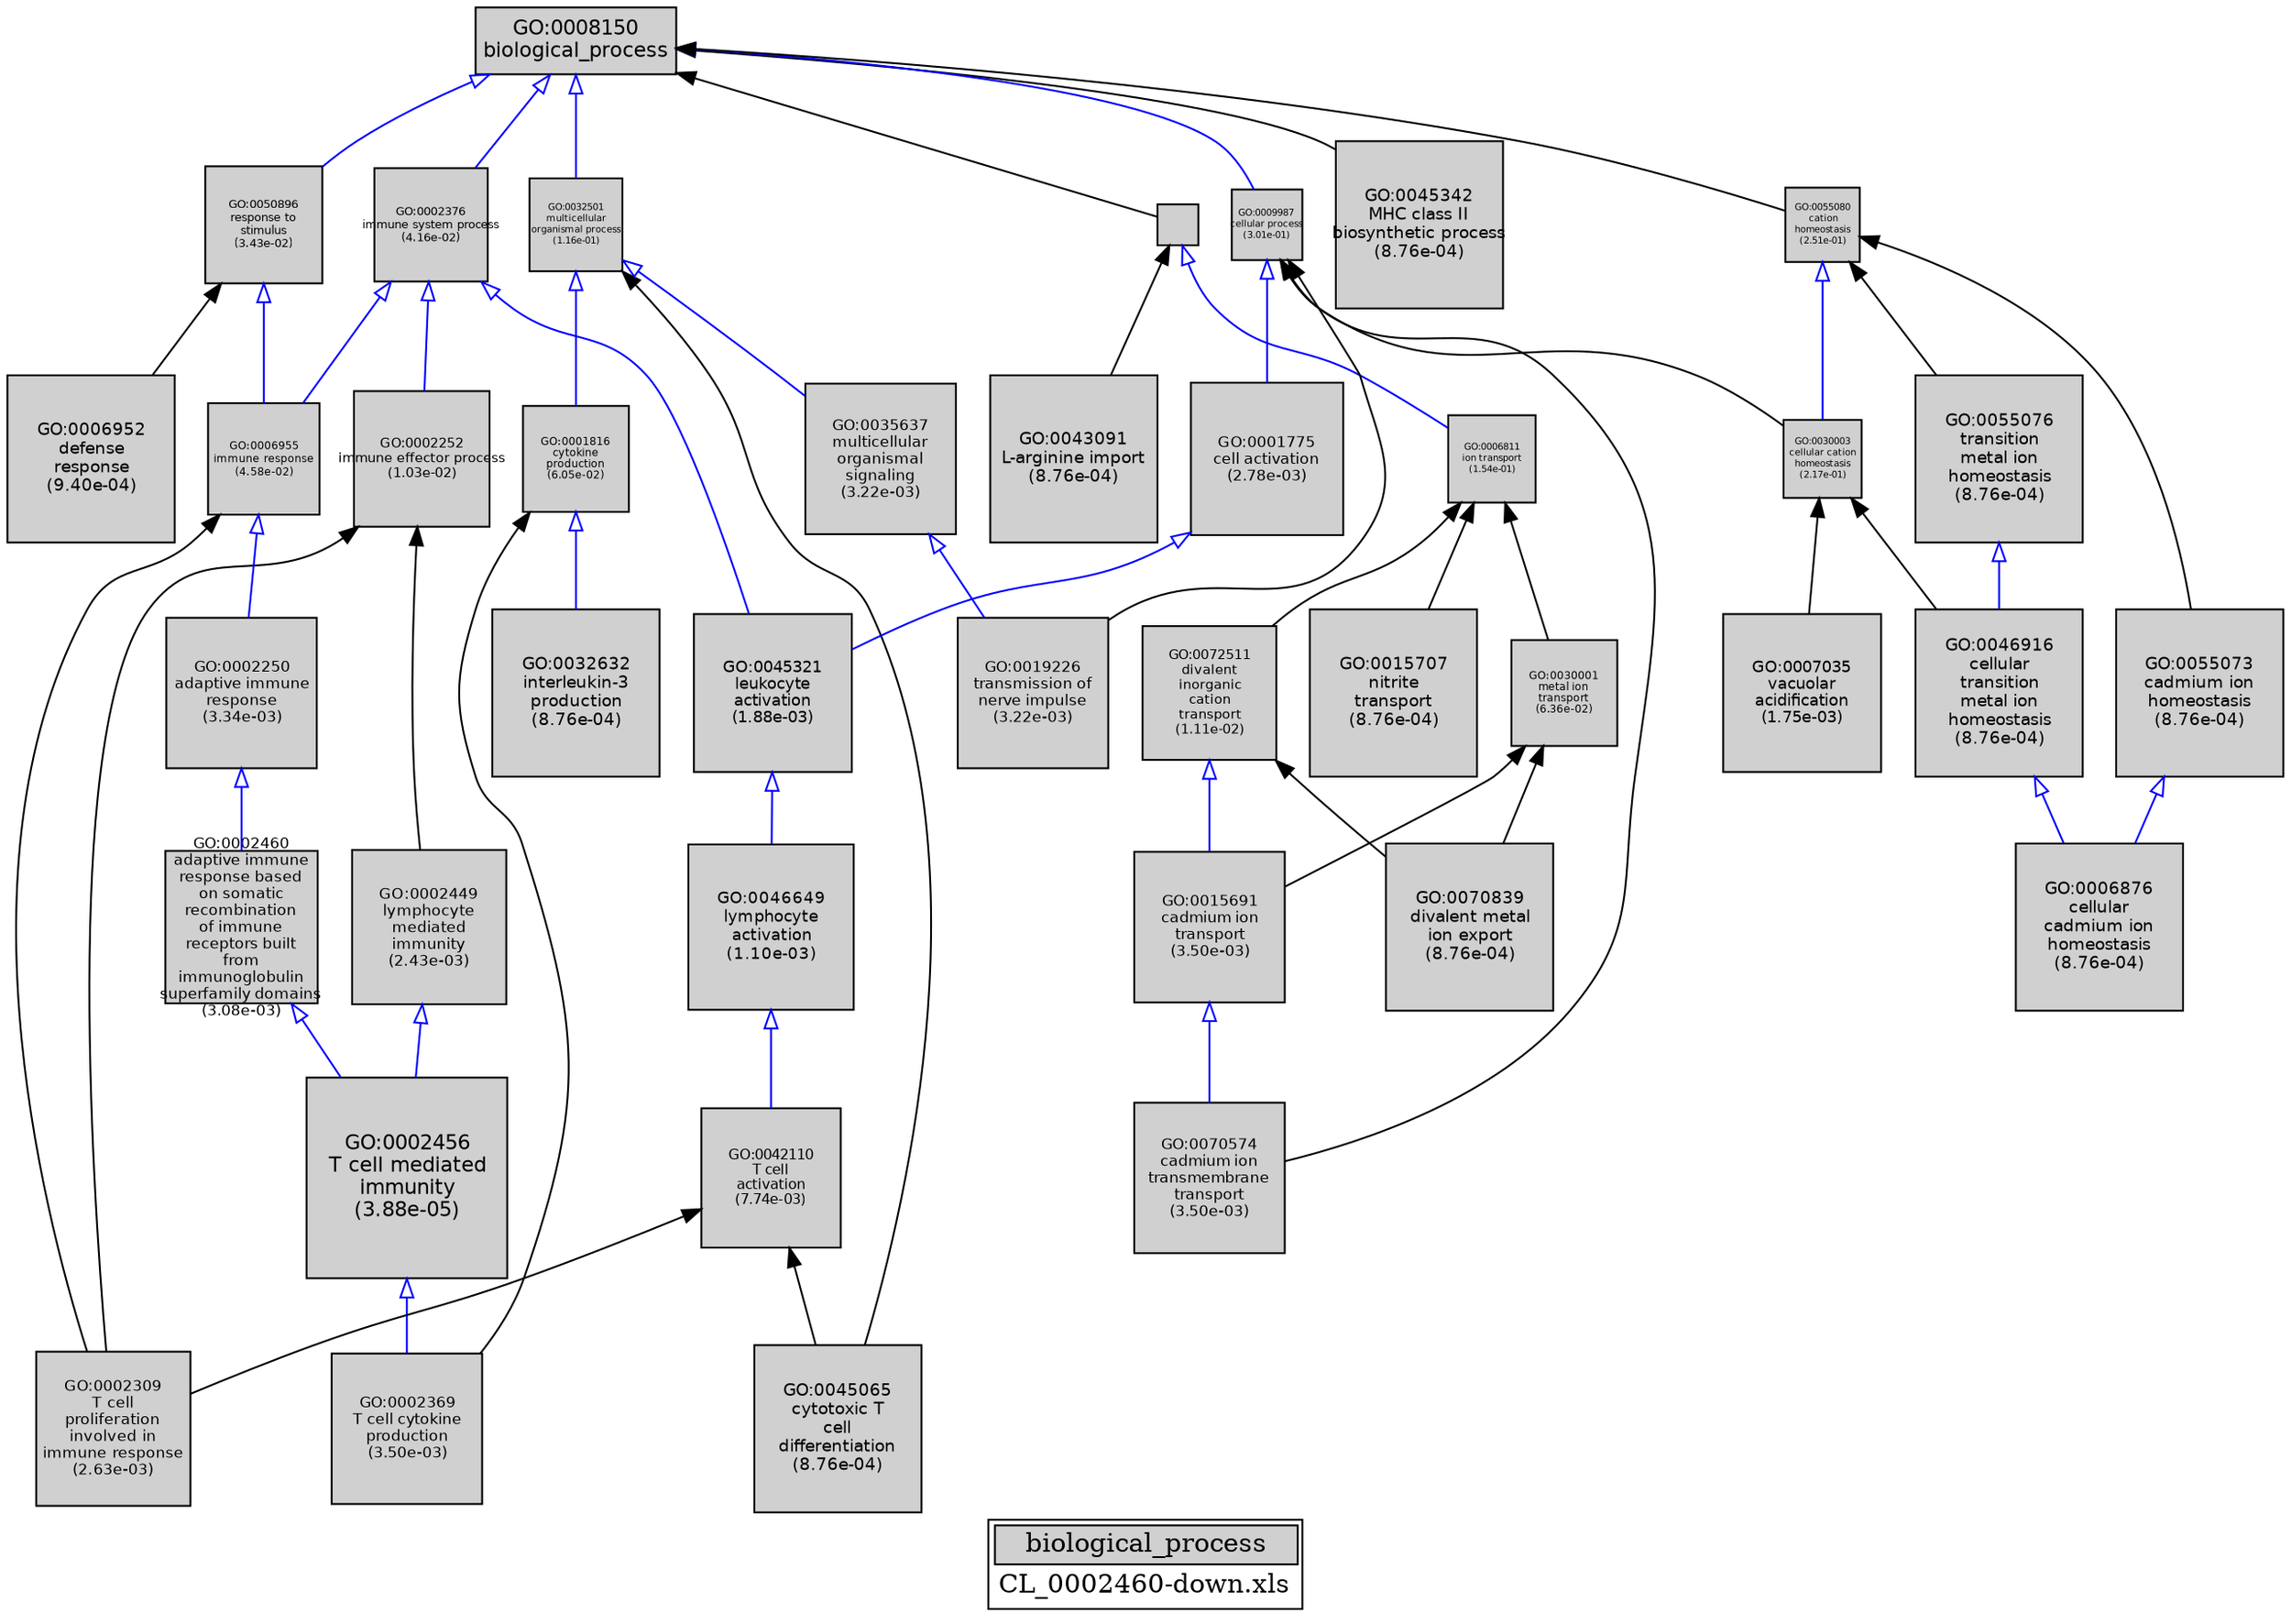 digraph "biological_process" {
graph [ bgcolor = "#FFFFFF", label = <<TABLE COLOR="black" BGCOLOR="white"><TR><TD COLSPAN="2" BGCOLOR="#D0D0D0"><FONT COLOR="black">biological_process</FONT></TD></TR><TR><TD BORDER="0">CL_0002460-down.xls</TD></TR></TABLE>> ];
node [ fontname = "Helvetica" ];

subgraph "nodes" {

node [ style = "filled", fixedsize = "true", width = 1, shape = "box", fontsize = 9, fillcolor = "#D0D0D0", fontcolor = "black", color = "black" ];

"GO:0002369" [ URL = "#GO:0002369", label = <<TABLE BORDER="0"><TR><TD>GO:0002369<BR/>T cell cytokine<BR/>production<BR/>(3.50e-03)</TD></TR></TABLE>>, width = 1.1212073121, shape = "box", fontsize = 8.0726926471, height = 1.1212073121 ];
"GO:0006952" [ URL = "#GO:0006952", label = <<TABLE BORDER="0"><TR><TD>GO:0006952<BR/>defense<BR/>response<BR/>(9.40e-04)</TD></TR></TABLE>>, width = 1.24375275546, shape = "box", fontsize = 8.95501983932, height = 1.24375275546 ];
"GO:0045321" [ URL = "#GO:0045321", label = <<TABLE BORDER="0"><TR><TD>GO:0045321<BR/>leukocyte<BR/>activation<BR/>(1.88e-03)</TD></TR></TABLE>>, width = 1.18069263748, shape = "box", fontsize = 8.50098698986, height = 1.18069263748 ];
"GO:0030001" [ URL = "#GO:0030001", label = <<TABLE BORDER="0"><TR><TD>GO:0030001<BR/>metal ion<BR/>transport<BR/>(6.36e-02)</TD></TR></TABLE>>, width = 0.785791023894, shape = "box", fontsize = 5.65769537203, height = 0.785791023894 ];
"GO:0045065" [ URL = "#GO:0045065", label = <<TABLE BORDER="0"><TR><TD>GO:0045065<BR/>cytotoxic T<BR/>cell<BR/>differentiation<BR/>(8.76e-04)</TD></TR></TABLE>>, width = 1.25002142107, shape = "box", fontsize = 9.00015423169, height = 1.25002142107 ];
"GO:0019226" [ URL = "#GO:0019226", label = <<TABLE BORDER="0"><TR><TD>GO:0019226<BR/>transmission of<BR/>nerve impulse<BR/>(3.22e-03)</TD></TR></TABLE>>, width = 1.12932089198, shape = "box", fontsize = 8.13111042224, height = 1.12932089198 ];
"GO:0043091" [ URL = "#GO:0043091", label = <<TABLE BORDER="0"><TR><TD>GO:0043091<BR/>L-arginine import<BR/>(8.76e-04)</TD></TR></TABLE>>, width = 1.25002142107, shape = "box", fontsize = 9.00015423169, height = 1.25002142107 ];
"GO:0055076" [ URL = "#GO:0055076", label = <<TABLE BORDER="0"><TR><TD>GO:0055076<BR/>transition<BR/>metal ion<BR/>homeostasis<BR/>(8.76e-04)</TD></TR></TABLE>>, width = 1.25002142107, shape = "box", fontsize = 9.00015423169, height = 1.25002142107 ];
"GO:0070574" [ URL = "#GO:0070574", label = <<TABLE BORDER="0"><TR><TD>GO:0070574<BR/>cadmium ion<BR/>transmembrane<BR/>transport<BR/>(3.50e-03)</TD></TR></TABLE>>, width = 1.1212073121, shape = "box", fontsize = 8.0726926471, height = 1.1212073121 ];
"GO:0002456" [ URL = "#GO:0002456", label = <<TABLE BORDER="0"><TR><TD>GO:0002456<BR/>T cell mediated<BR/>immunity<BR/>(3.88e-05)</TD></TR></TABLE>>, width = 1.5, shape = "box", fontsize = 10.8, height = 1.5 ];
"GO:0032501" [ URL = "#GO:0032501", label = <<TABLE BORDER="0"><TR><TD>GO:0032501<BR/>multicellular<BR/>organismal process<BR/>(1.16e-01)</TD></TR></TABLE>>, width = 0.697053154055, shape = "box", fontsize = 5.01878270919, height = 0.697053154055 ];
"GO:0002460" [ URL = "#GO:0002460", label = <<TABLE BORDER="0"><TR><TD>GO:0002460<BR/>adaptive immune<BR/>response based<BR/>on somatic<BR/>recombination<BR/>of immune<BR/>receptors built<BR/>from<BR/>immunoglobulin<BR/>superfamily domains<BR/>(3.08e-03)</TD></TR></TABLE>>, width = 1.13359103027, shape = "box", fontsize = 8.16185541791, height = 1.13359103027 ];
"GO:0006811" [ URL = "#GO:0006811", label = <<TABLE BORDER="0"><TR><TD>GO:0006811<BR/>ion transport<BR/>(1.54e-01)</TD></TR></TABLE>>, width = 0.649831164183, shape = "box", fontsize = 5.0, height = 0.649831164183 ];
"GO:0006810" [ URL = "#GO:0006810", label = "", width = 0.302851871301, shape = "box", height = 0.302851871301 ];
"GO:0015707" [ URL = "#GO:0015707", label = <<TABLE BORDER="0"><TR><TD>GO:0015707<BR/>nitrite<BR/>transport<BR/>(8.76e-04)</TD></TR></TABLE>>, width = 1.25002142107, shape = "box", fontsize = 9.00015423169, height = 1.25002142107 ];
"GO:0002252" [ URL = "#GO:0002252", label = <<TABLE BORDER="0"><TR><TD>GO:0002252<BR/>immune effector process<BR/>(1.03e-02)</TD></TR></TABLE>>, width = 1.00905621259, shape = "box", fontsize = 7.26520473062, height = 1.00905621259 ];
"GO:0035637" [ URL = "#GO:0035637", label = <<TABLE BORDER="0"><TR><TD>GO:0035637<BR/>multicellular<BR/>organismal<BR/>signaling<BR/>(3.22e-03)</TD></TR></TABLE>>, width = 1.12932089198, shape = "box", fontsize = 8.13111042224, height = 1.12932089198 ];
"GO:0070839" [ URL = "#GO:0070839", label = <<TABLE BORDER="0"><TR><TD>GO:0070839<BR/>divalent metal<BR/>ion export<BR/>(8.76e-04)</TD></TR></TABLE>>, width = 1.25002142107, shape = "box", fontsize = 9.00015423169, height = 1.25002142107 ];
"GO:0032632" [ URL = "#GO:0032632", label = <<TABLE BORDER="0"><TR><TD>GO:0032632<BR/>interleukin-3<BR/>production<BR/>(8.76e-04)</TD></TR></TABLE>>, width = 1.25002142107, shape = "box", fontsize = 9.00015423169, height = 1.25002142107 ];
"GO:0055073" [ URL = "#GO:0055073", label = <<TABLE BORDER="0"><TR><TD>GO:0055073<BR/>cadmium ion<BR/>homeostasis<BR/>(8.76e-04)</TD></TR></TABLE>>, width = 1.25002142107, shape = "box", fontsize = 9.00015423169, height = 1.25002142107 ];
"GO:0072511" [ URL = "#GO:0072511", label = <<TABLE BORDER="0"><TR><TD>GO:0072511<BR/>divalent<BR/>inorganic<BR/>cation<BR/>transport<BR/>(1.11e-02)</TD></TR></TABLE>>, width = 1.00099447349, shape = "box", fontsize = 7.20716020916, height = 1.00099447349 ];
"GO:0002250" [ URL = "#GO:0002250", label = <<TABLE BORDER="0"><TR><TD>GO:0002250<BR/>adaptive immune<BR/>response<BR/>(3.34e-03)</TD></TR></TABLE>>, width = 1.12577379214, shape = "box", fontsize = 8.10557130341, height = 1.12577379214 ];
"GO:0001775" [ URL = "#GO:0001775", label = <<TABLE BORDER="0"><TR><TD>GO:0001775<BR/>cell activation<BR/>(2.78e-03)</TD></TR></TABLE>>, width = 1.14366579405, shape = "box", fontsize = 8.23439371716, height = 1.14366579405 ];
"GO:0050896" [ URL = "#GO:0050896", label = <<TABLE BORDER="0"><TR><TD>GO:0050896<BR/>response to<BR/>stimulus<BR/>(3.43e-02)</TD></TR></TABLE>>, width = 0.868128146706, shape = "box", fontsize = 6.25052265628, height = 0.868128146706 ];
"GO:0008150" [ URL = "#GO:0008150", label = <<TABLE BORDER="0"><TR><TD>GO:0008150<BR/>biological_process</TD></TR></TABLE>>, width = 1.5, shape = "box", fontsize = 10.8 ];
"GO:0002449" [ URL = "#GO:0002449", label = <<TABLE BORDER="0"><TR><TD>GO:0002449<BR/>lymphocyte<BR/>mediated<BR/>immunity<BR/>(2.43e-03)</TD></TR></TABLE>>, width = 1.15663576473, shape = "box", fontsize = 8.32777750607, height = 1.15663576473 ];
"GO:0045342" [ URL = "#GO:0045342", label = <<TABLE BORDER="0"><TR><TD>GO:0045342<BR/>MHC class II<BR/>biosynthetic process<BR/>(8.76e-04)</TD></TR></TABLE>>, width = 1.25002142107, shape = "box", fontsize = 9.00015423169, height = 1.25002142107 ];
"GO:0015691" [ URL = "#GO:0015691", label = <<TABLE BORDER="0"><TR><TD>GO:0015691<BR/>cadmium ion<BR/>transport<BR/>(3.50e-03)</TD></TR></TABLE>>, width = 1.1212073121, shape = "box", fontsize = 8.0726926471, height = 1.1212073121 ];
"GO:0009987" [ URL = "#GO:0009987", label = <<TABLE BORDER="0"><TR><TD>GO:0009987<BR/>cellular process<BR/>(3.01e-01)</TD></TR></TABLE>>, width = 0.524449669482, shape = "box", fontsize = 5.0, height = 0.524449669482 ];
"GO:0007035" [ URL = "#GO:0007035", label = <<TABLE BORDER="0"><TR><TD>GO:0007035<BR/>vacuolar<BR/>acidification<BR/>(1.75e-03)</TD></TR></TABLE>>, width = 1.1873437232, shape = "box", fontsize = 8.54887480702, height = 1.1873437232 ];
"GO:0055080" [ URL = "#GO:0055080", label = <<TABLE BORDER="0"><TR><TD>GO:0055080<BR/>cation<BR/>homeostasis<BR/>(2.51e-01)</TD></TR></TABLE>>, width = 0.561192336455, shape = "box", fontsize = 5.0, height = 0.561192336455 ];
"GO:0001816" [ URL = "#GO:0001816", label = <<TABLE BORDER="0"><TR><TD>GO:0001816<BR/>cytokine<BR/>production<BR/>(6.05e-02)</TD></TR></TABLE>>, width = 0.792931888706, shape = "box", fontsize = 5.70910959869, height = 0.792931888706 ];
"GO:0002376" [ URL = "#GO:0002376", label = <<TABLE BORDER="0"><TR><TD>GO:0002376<BR/>immune system process<BR/>(4.16e-02)</TD></TR></TABLE>>, width = 0.84323303624, shape = "box", fontsize = 6.07127786093, height = 0.84323303624 ];
"GO:0006876" [ URL = "#GO:0006876", label = <<TABLE BORDER="0"><TR><TD>GO:0006876<BR/>cellular<BR/>cadmium ion<BR/>homeostasis<BR/>(8.76e-04)</TD></TR></TABLE>>, width = 1.25002142107, shape = "box", fontsize = 9.00015423169, height = 1.25002142107 ];
"GO:0006955" [ URL = "#GO:0006955", label = <<TABLE BORDER="0"><TR><TD>GO:0006955<BR/>immune response<BR/>(4.58e-02)</TD></TR></TABLE>>, width = 0.830581085729, shape = "box", fontsize = 5.98018381725, height = 0.830581085729 ];
"GO:0002309" [ URL = "#GO:0002309", label = <<TABLE BORDER="0"><TR><TD>GO:0002309<BR/>T cell<BR/>proliferation<BR/>involved in<BR/>immune response<BR/>(2.63e-03)</TD></TR></TABLE>>, width = 1.14911196824, shape = "box", fontsize = 8.27360617136, height = 1.14911196824 ];
"GO:0030003" [ URL = "#GO:0030003", label = <<TABLE BORDER="0"><TR><TD>GO:0030003<BR/>cellular cation<BR/>homeostasis<BR/>(2.17e-01)</TD></TR></TABLE>>, width = 0.588734790743, shape = "box", fontsize = 5.0, height = 0.588734790743 ];
"GO:0046916" [ URL = "#GO:0046916", label = <<TABLE BORDER="0"><TR><TD>GO:0046916<BR/>cellular<BR/>transition<BR/>metal ion<BR/>homeostasis<BR/>(8.76e-04)</TD></TR></TABLE>>, width = 1.25002142107, shape = "box", fontsize = 9.00015423169, height = 1.25002142107 ];
"GO:0046649" [ URL = "#GO:0046649", label = <<TABLE BORDER="0"><TR><TD>GO:0046649<BR/>lymphocyte<BR/>activation<BR/>(1.10e-03)</TD></TR></TABLE>>, width = 1.2299140671, shape = "box", fontsize = 8.85538128311, height = 1.2299140671 ];
"GO:0042110" [ URL = "#GO:0042110", label = <<TABLE BORDER="0"><TR><TD>GO:0042110<BR/>T cell<BR/>activation<BR/>(7.74e-03)</TD></TR></TABLE>>, width = 1.04020438834, shape = "box", fontsize = 7.48947159602, height = 1.04020438834 ];
}
subgraph "edges" {


edge [ dir = "back", weight = 1 ];
subgraph "regulates" {


edge [ color = "cyan", arrowtail = "none" ];
subgraph "positive" {


edge [ color = "green", arrowtail = "vee" ];
}
subgraph "negative" {


edge [ color = "red", arrowtail = "tee" ];
}
}
subgraph "part_of" {


edge [ color = "purple", arrowtail = "diamond", weight = 2.5 ];
}
subgraph "is_a" {


edge [ color = "blue", arrowtail = "empty", weight = 5.0 ];
"GO:0015691" -> "GO:0070574";
"GO:0072511" -> "GO:0015691";
"GO:0055076" -> "GO:0046916";
"GO:0002250" -> "GO:0002460";
"GO:0032501" -> "GO:0001816";
"GO:0006955" -> "GO:0002250";
"GO:0009987" -> "GO:0001775";
"GO:0002376" -> "GO:0045321";
"GO:0055080" -> "GO:0030003";
"GO:0008150" -> "GO:0009987";
"GO:0001775" -> "GO:0045321";
"GO:0046916" -> "GO:0006876";
"GO:0035637" -> "GO:0019226";
"GO:0032501" -> "GO:0035637";
"GO:0001816" -> "GO:0032632";
"GO:0002449" -> "GO:0002456";
"GO:0008150" -> "GO:0050896";
"GO:0008150" -> "GO:0002376";
"GO:0002456" -> "GO:0002369";
"GO:0002460" -> "GO:0002456";
"GO:0046649" -> "GO:0042110";
"GO:0008150" -> "GO:0032501";
"GO:0006810" -> "GO:0006811";
"GO:0002376" -> "GO:0002252";
"GO:0055073" -> "GO:0006876";
"GO:0002376" -> "GO:0006955";
"GO:0050896" -> "GO:0006955";
"GO:0045321" -> "GO:0046649";
}
"GO:0002252" -> "GO:0002309";
"GO:0009987" -> "GO:0019226";
"GO:0030001" -> "GO:0070839";
"GO:0006810" -> "GO:0043091";
"GO:0055080" -> "GO:0055076";
"GO:0006955" -> "GO:0002309";
"GO:0009987" -> "GO:0030003";
"GO:0009987" -> "GO:0070574";
"GO:0042110" -> "GO:0045065";
"GO:0050896" -> "GO:0006952";
"GO:0072511" -> "GO:0070839";
"GO:0008150" -> "GO:0006810";
"GO:0001816" -> "GO:0002369";
"GO:0008150" -> "GO:0055080";
"GO:0042110" -> "GO:0002309";
"GO:0006811" -> "GO:0015707";
"GO:0030003" -> "GO:0046916";
"GO:0055080" -> "GO:0055073";
"GO:0006811" -> "GO:0072511";
"GO:0030001" -> "GO:0015691";
"GO:0006811" -> "GO:0030001";
"GO:0030003" -> "GO:0007035";
"GO:0032501" -> "GO:0045065";
"GO:0008150" -> "GO:0045342";
"GO:0002252" -> "GO:0002449";
}
}
